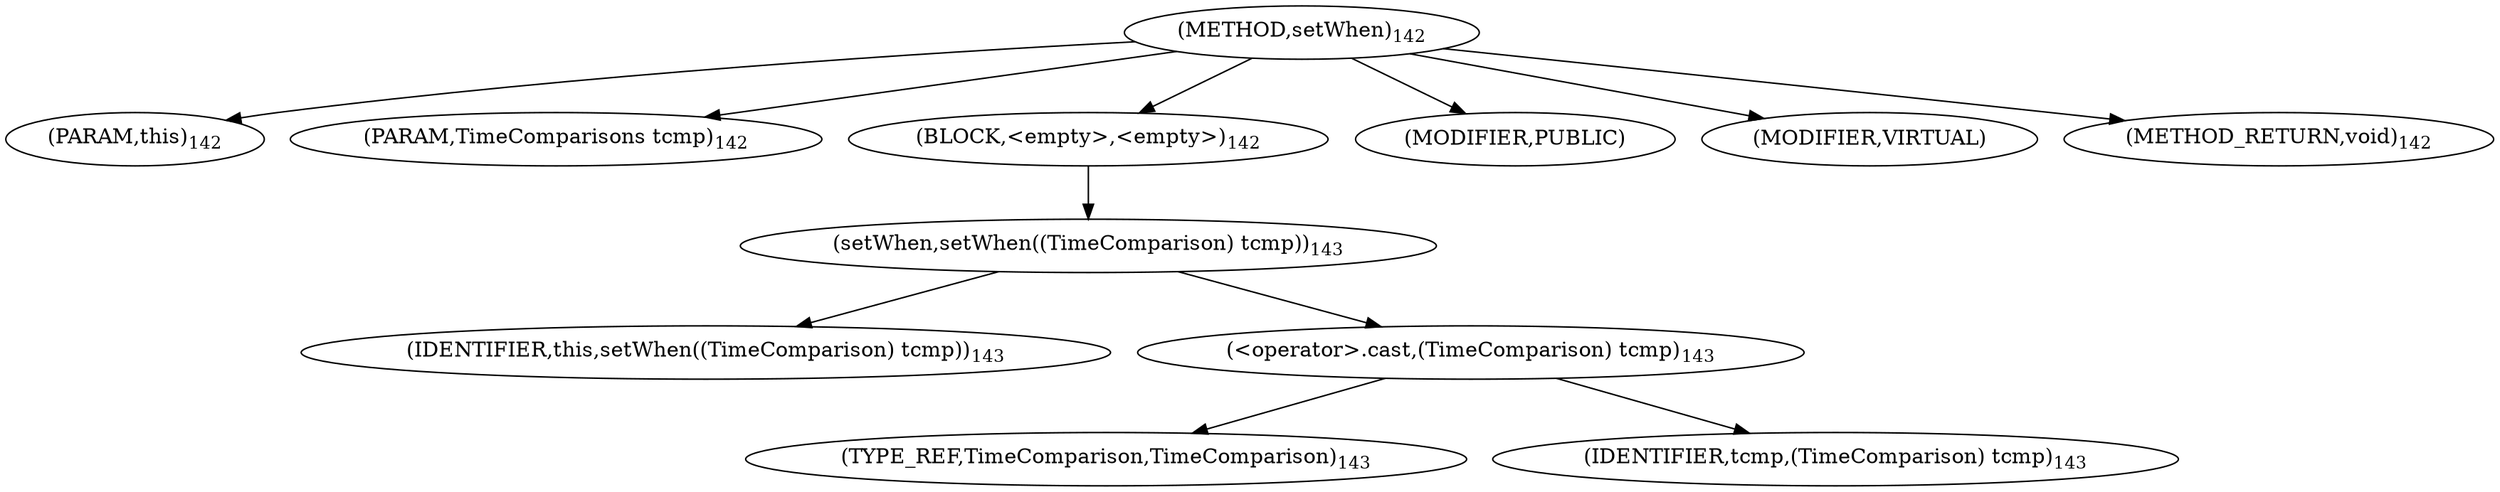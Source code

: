 digraph "setWhen" {  
"242" [label = <(METHOD,setWhen)<SUB>142</SUB>> ]
"16" [label = <(PARAM,this)<SUB>142</SUB>> ]
"243" [label = <(PARAM,TimeComparisons tcmp)<SUB>142</SUB>> ]
"244" [label = <(BLOCK,&lt;empty&gt;,&lt;empty&gt;)<SUB>142</SUB>> ]
"245" [label = <(setWhen,setWhen((TimeComparison) tcmp))<SUB>143</SUB>> ]
"15" [label = <(IDENTIFIER,this,setWhen((TimeComparison) tcmp))<SUB>143</SUB>> ]
"246" [label = <(&lt;operator&gt;.cast,(TimeComparison) tcmp)<SUB>143</SUB>> ]
"247" [label = <(TYPE_REF,TimeComparison,TimeComparison)<SUB>143</SUB>> ]
"248" [label = <(IDENTIFIER,tcmp,(TimeComparison) tcmp)<SUB>143</SUB>> ]
"249" [label = <(MODIFIER,PUBLIC)> ]
"250" [label = <(MODIFIER,VIRTUAL)> ]
"251" [label = <(METHOD_RETURN,void)<SUB>142</SUB>> ]
  "242" -> "16" 
  "242" -> "243" 
  "242" -> "244" 
  "242" -> "249" 
  "242" -> "250" 
  "242" -> "251" 
  "244" -> "245" 
  "245" -> "15" 
  "245" -> "246" 
  "246" -> "247" 
  "246" -> "248" 
}

